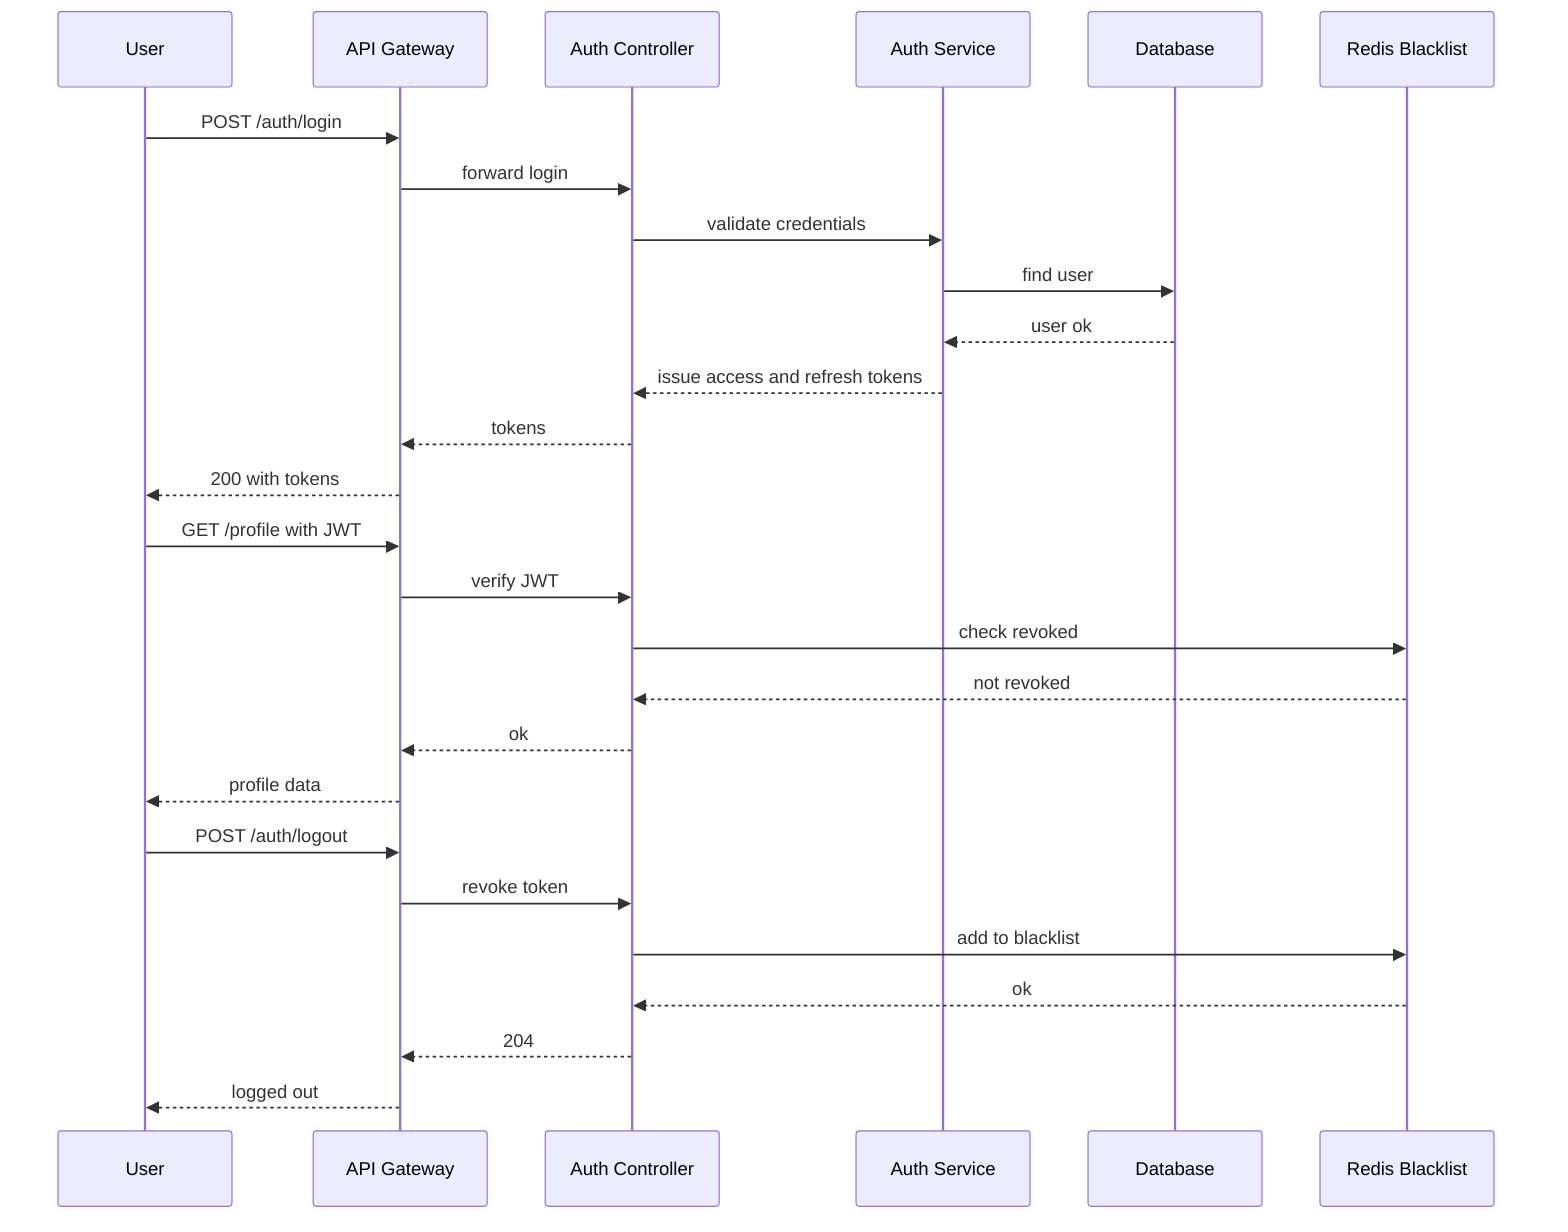 sequenceDiagram
  participant User
  participant API as API Gateway
  participant Auth as Auth Controller
  participant AuthSvc as Auth Service
  participant Prisma as Database
  participant Redis as Redis Blacklist

  User->>API: POST /auth/login
  API->>Auth: forward login
  Auth->>AuthSvc: validate credentials
  AuthSvc->>Prisma: find user
  Prisma-->>AuthSvc: user ok
  AuthSvc-->>Auth: issue access and refresh tokens
  Auth-->>API: tokens
  API-->>User: 200 with tokens

  User->>API: GET /profile with JWT
  API->>Auth: verify JWT
  Auth->>Redis: check revoked
  Redis-->>Auth: not revoked
  Auth-->>API: ok
  API-->>User: profile data

  User->>API: POST /auth/logout
  API->>Auth: revoke token
  Auth->>Redis: add to blacklist
  Redis-->>Auth: ok
  Auth-->>API: 204
  API-->>User: logged out
